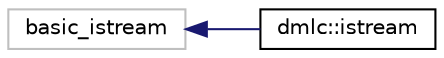 digraph "Graphical Class Hierarchy"
{
 // LATEX_PDF_SIZE
  edge [fontname="Helvetica",fontsize="10",labelfontname="Helvetica",labelfontsize="10"];
  node [fontname="Helvetica",fontsize="10",shape=record];
  rankdir="LR";
  Node719 [label="basic_istream",height=0.2,width=0.4,color="grey75", fillcolor="white", style="filled",tooltip=" "];
  Node719 -> Node0 [dir="back",color="midnightblue",fontsize="10",style="solid",fontname="Helvetica"];
  Node0 [label="dmlc::istream",height=0.2,width=0.4,color="black", fillcolor="white", style="filled",URL="$classdmlc_1_1istream.html",tooltip="a std::istream class that can can wrap Stream objects, can use istream with that output to underlying..."];
}

